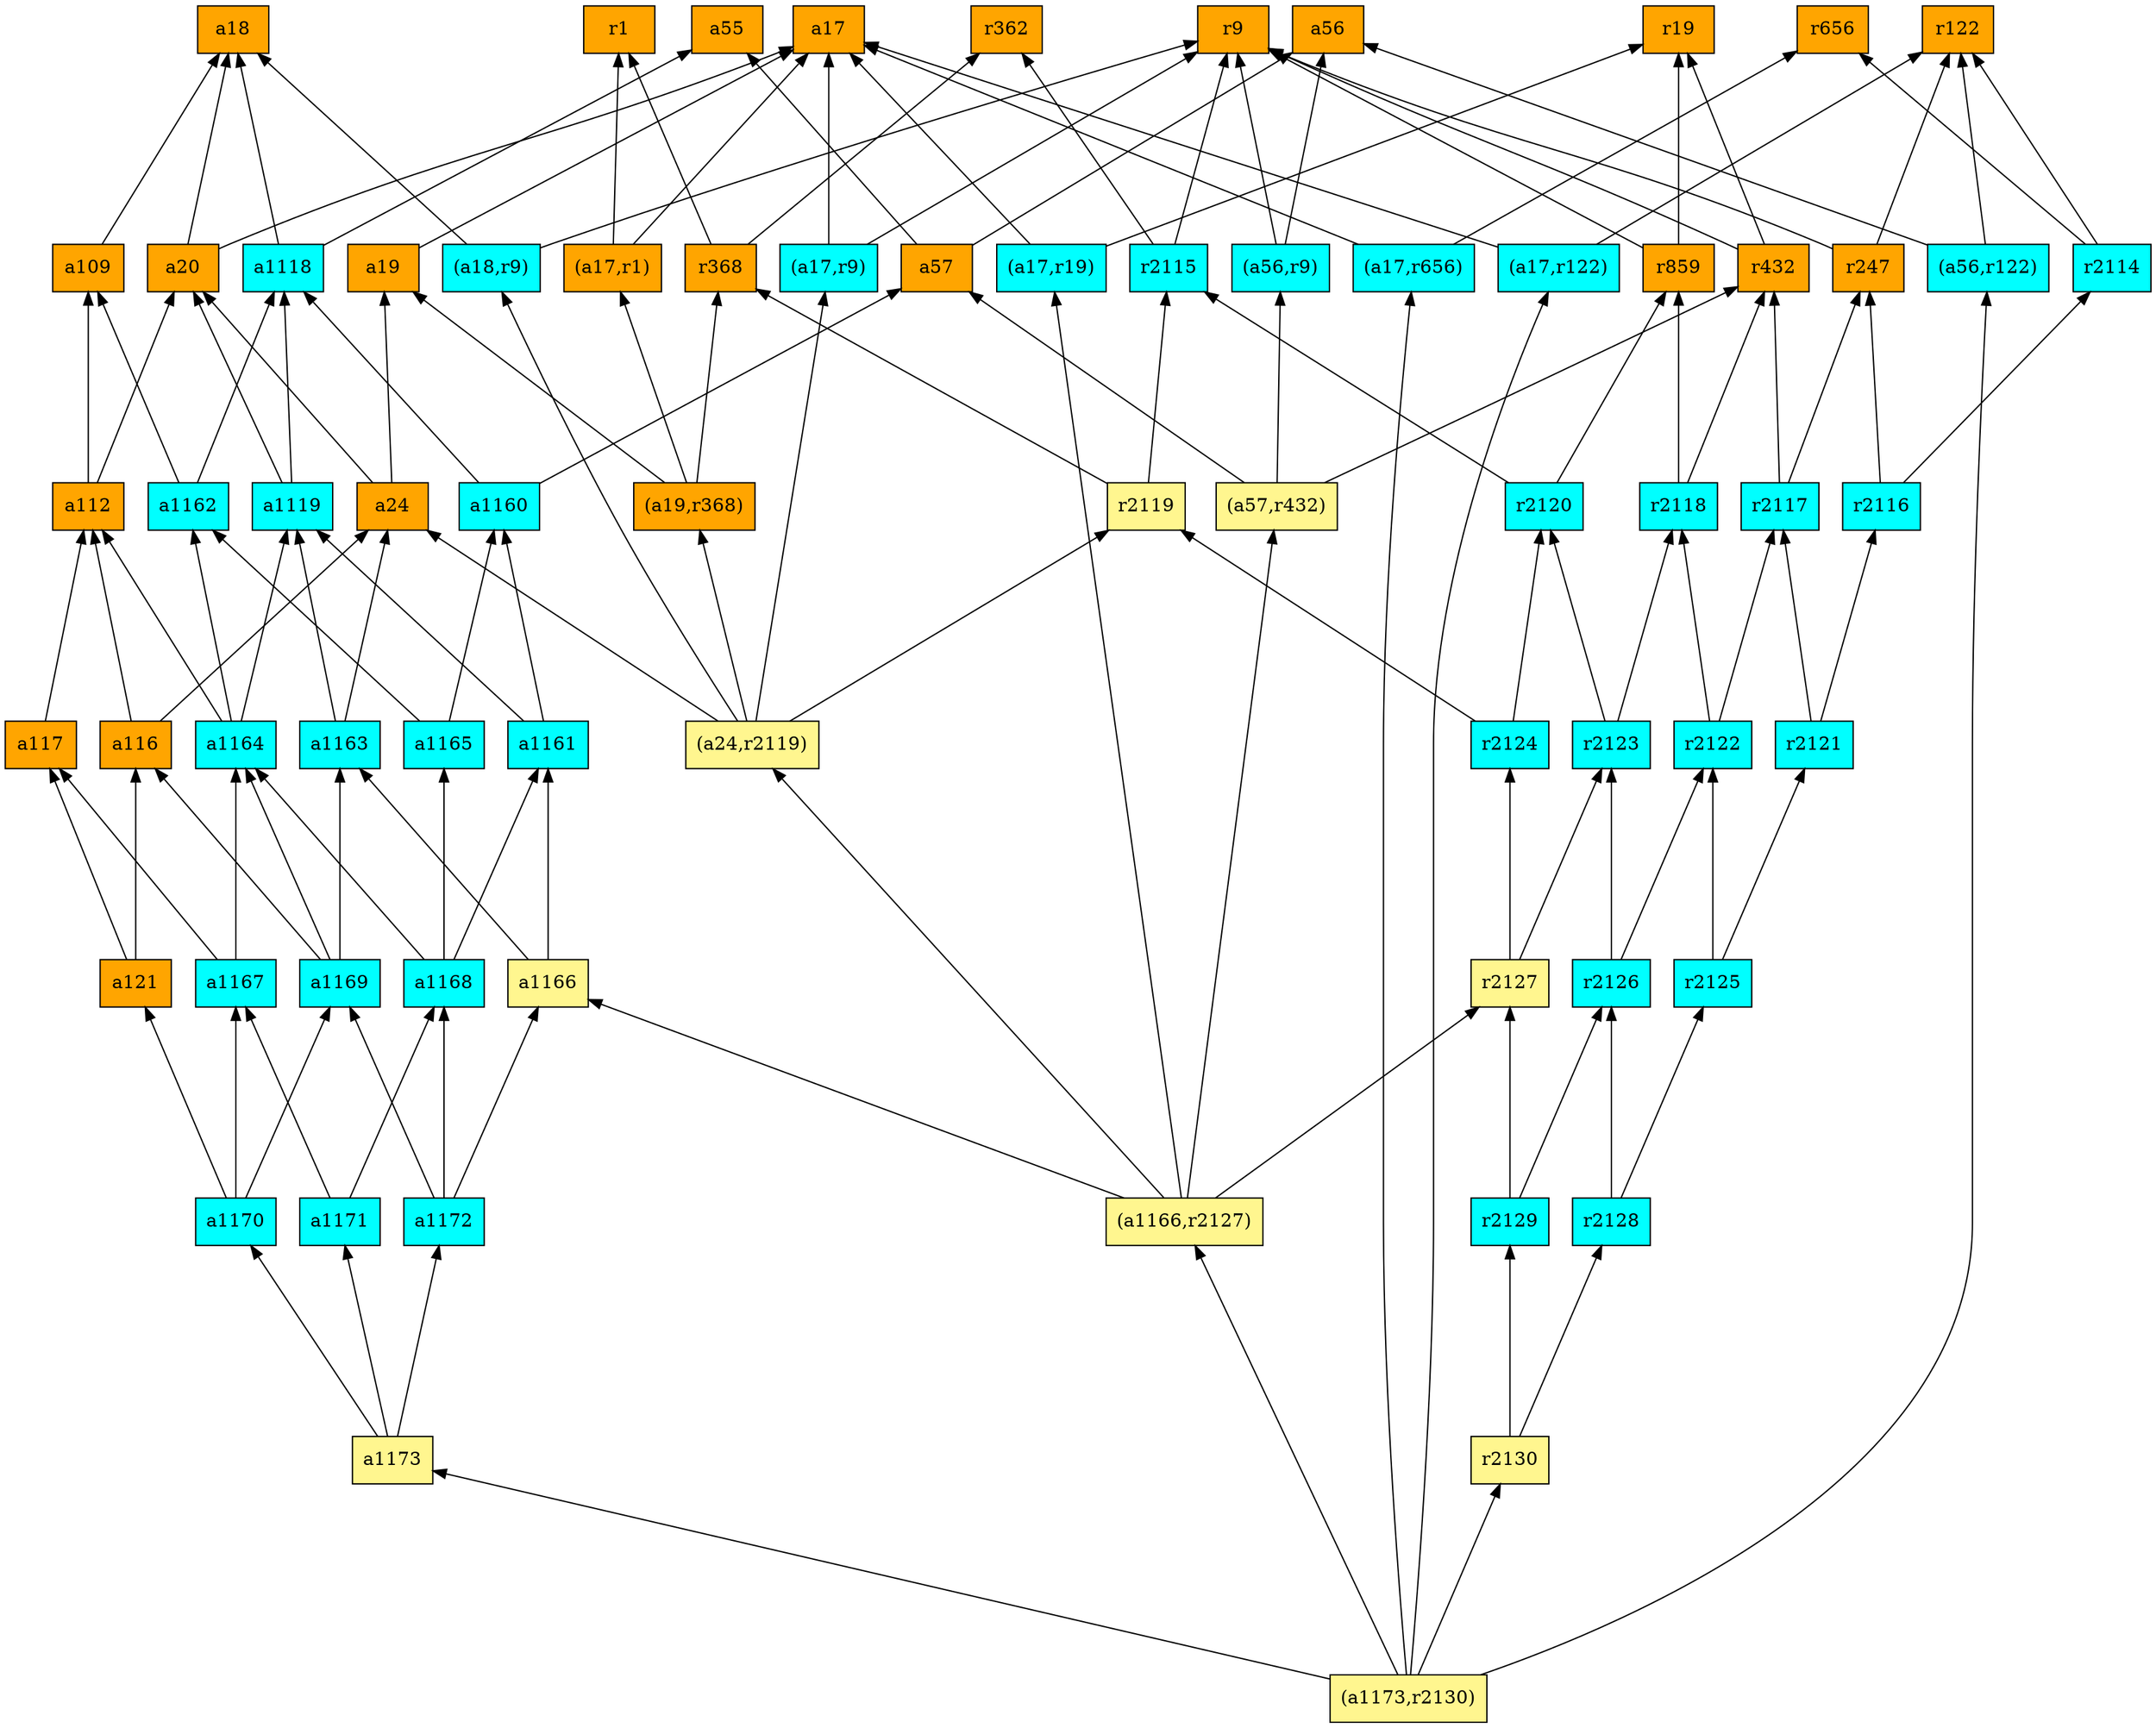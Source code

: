digraph G {
rankdir=BT;ranksep="2.0";
"a1173" [shape=record,fillcolor=khaki1,style=filled,label="{a1173}"];
"a1160" [shape=record,fillcolor=cyan,style=filled,label="{a1160}"];
"r2121" [shape=record,fillcolor=cyan,style=filled,label="{r2121}"];
"a112" [shape=record,fillcolor=orange,style=filled,label="{a112}"];
"a1163" [shape=record,fillcolor=cyan,style=filled,label="{a1163}"];
"a1118" [shape=record,fillcolor=cyan,style=filled,label="{a1118}"];
"r656" [shape=record,fillcolor=orange,style=filled,label="{r656}"];
"a20" [shape=record,fillcolor=orange,style=filled,label="{a20}"];
"a55" [shape=record,fillcolor=orange,style=filled,label="{a55}"];
"r2127" [shape=record,fillcolor=khaki1,style=filled,label="{r2127}"];
"a1162" [shape=record,fillcolor=cyan,style=filled,label="{a1162}"];
"(a56,r9)" [shape=record,fillcolor=cyan,style=filled,label="{(a56,r9)}"];
"r2114" [shape=record,fillcolor=cyan,style=filled,label="{r2114}"];
"r2120" [shape=record,fillcolor=cyan,style=filled,label="{r2120}"];
"a1161" [shape=record,fillcolor=cyan,style=filled,label="{a1161}"];
"a17" [shape=record,fillcolor=orange,style=filled,label="{a17}"];
"r368" [shape=record,fillcolor=orange,style=filled,label="{r368}"];
"r2128" [shape=record,fillcolor=cyan,style=filled,label="{r2128}"];
"r2124" [shape=record,fillcolor=cyan,style=filled,label="{r2124}"];
"a24" [shape=record,fillcolor=orange,style=filled,label="{a24}"];
"(a17,r656)" [shape=record,fillcolor=cyan,style=filled,label="{(a17,r656)}"];
"r2117" [shape=record,fillcolor=cyan,style=filled,label="{r2117}"];
"r362" [shape=record,fillcolor=orange,style=filled,label="{r362}"];
"a1171" [shape=record,fillcolor=cyan,style=filled,label="{a1171}"];
"(a17,r9)" [shape=record,fillcolor=cyan,style=filled,label="{(a17,r9)}"];
"a1164" [shape=record,fillcolor=cyan,style=filled,label="{a1164}"];
"r19" [shape=record,fillcolor=orange,style=filled,label="{r19}"];
"r2126" [shape=record,fillcolor=cyan,style=filled,label="{r2126}"];
"a19" [shape=record,fillcolor=orange,style=filled,label="{a19}"];
"a117" [shape=record,fillcolor=orange,style=filled,label="{a117}"];
"(a18,r9)" [shape=record,fillcolor=cyan,style=filled,label="{(a18,r9)}"];
"r859" [shape=record,fillcolor=orange,style=filled,label="{r859}"];
"r2130" [shape=record,fillcolor=khaki1,style=filled,label="{r2130}"];
"(a56,r122)" [shape=record,fillcolor=cyan,style=filled,label="{(a56,r122)}"];
"(a24,r2119)" [shape=record,fillcolor=khaki1,style=filled,label="{(a24,r2119)}"];
"(a17,r19)" [shape=record,fillcolor=cyan,style=filled,label="{(a17,r19)}"];
"r2123" [shape=record,fillcolor=cyan,style=filled,label="{r2123}"];
"a57" [shape=record,fillcolor=orange,style=filled,label="{a57}"];
"(a57,r432)" [shape=record,fillcolor=khaki1,style=filled,label="{(a57,r432)}"];
"r432" [shape=record,fillcolor=orange,style=filled,label="{r432}"];
"a109" [shape=record,fillcolor=orange,style=filled,label="{a109}"];
"(a19,r368)" [shape=record,fillcolor=orange,style=filled,label="{(a19,r368)}"];
"r9" [shape=record,fillcolor=orange,style=filled,label="{r9}"];
"(a1166,r2127)" [shape=record,fillcolor=khaki1,style=filled,label="{(a1166,r2127)}"];
"a1166" [shape=record,fillcolor=khaki1,style=filled,label="{a1166}"];
"a1165" [shape=record,fillcolor=cyan,style=filled,label="{a1165}"];
"(a17,r1)" [shape=record,fillcolor=orange,style=filled,label="{(a17,r1)}"];
"r122" [shape=record,fillcolor=orange,style=filled,label="{r122}"];
"a1119" [shape=record,fillcolor=cyan,style=filled,label="{a1119}"];
"r2118" [shape=record,fillcolor=cyan,style=filled,label="{r2118}"];
"r2122" [shape=record,fillcolor=cyan,style=filled,label="{r2122}"];
"r2129" [shape=record,fillcolor=cyan,style=filled,label="{r2129}"];
"a116" [shape=record,fillcolor=orange,style=filled,label="{a116}"];
"a1169" [shape=record,fillcolor=cyan,style=filled,label="{a1169}"];
"a1172" [shape=record,fillcolor=cyan,style=filled,label="{a1172}"];
"(a17,r122)" [shape=record,fillcolor=cyan,style=filled,label="{(a17,r122)}"];
"r2116" [shape=record,fillcolor=cyan,style=filled,label="{r2116}"];
"a56" [shape=record,fillcolor=orange,style=filled,label="{a56}"];
"r247" [shape=record,fillcolor=orange,style=filled,label="{r247}"];
"r2115" [shape=record,fillcolor=cyan,style=filled,label="{r2115}"];
"a18" [shape=record,fillcolor=orange,style=filled,label="{a18}"];
"a1170" [shape=record,fillcolor=cyan,style=filled,label="{a1170}"];
"a121" [shape=record,fillcolor=orange,style=filled,label="{a121}"];
"a1167" [shape=record,fillcolor=cyan,style=filled,label="{a1167}"];
"r2125" [shape=record,fillcolor=cyan,style=filled,label="{r2125}"];
"(a1173,r2130)" [shape=record,fillcolor=khaki1,style=filled,label="{(a1173,r2130)}"];
"a1168" [shape=record,fillcolor=cyan,style=filled,label="{a1168}"];
"r1" [shape=record,fillcolor=orange,style=filled,label="{r1}"];
"r2119" [shape=record,fillcolor=khaki1,style=filled,label="{r2119}"];
"a1173" -> "a1172"
"a1173" -> "a1170"
"a1173" -> "a1171"
"a1160" -> "a1118"
"a1160" -> "a57"
"r2121" -> "r2116"
"r2121" -> "r2117"
"a112" -> "a109"
"a112" -> "a20"
"a1163" -> "a1119"
"a1163" -> "a24"
"a1118" -> "a55"
"a1118" -> "a18"
"a20" -> "a18"
"a20" -> "a17"
"r2127" -> "r2123"
"r2127" -> "r2124"
"a1162" -> "a109"
"a1162" -> "a1118"
"(a56,r9)" -> "r9"
"(a56,r9)" -> "a56"
"r2114" -> "r122"
"r2114" -> "r656"
"r2120" -> "r2115"
"r2120" -> "r859"
"a1161" -> "a1119"
"a1161" -> "a1160"
"r368" -> "r362"
"r368" -> "r1"
"r2128" -> "r2125"
"r2128" -> "r2126"
"r2124" -> "r2120"
"r2124" -> "r2119"
"a24" -> "a19"
"a24" -> "a20"
"(a17,r656)" -> "a17"
"(a17,r656)" -> "r656"
"r2117" -> "r247"
"r2117" -> "r432"
"a1171" -> "a1167"
"a1171" -> "a1168"
"(a17,r9)" -> "r9"
"(a17,r9)" -> "a17"
"a1164" -> "a1119"
"a1164" -> "a1162"
"a1164" -> "a112"
"r2126" -> "r2123"
"r2126" -> "r2122"
"a19" -> "a17"
"a117" -> "a112"
"(a18,r9)" -> "r9"
"(a18,r9)" -> "a18"
"r859" -> "r9"
"r859" -> "r19"
"r2130" -> "r2129"
"r2130" -> "r2128"
"(a56,r122)" -> "r122"
"(a56,r122)" -> "a56"
"(a24,r2119)" -> "(a17,r9)"
"(a24,r2119)" -> "(a19,r368)"
"(a24,r2119)" -> "a24"
"(a24,r2119)" -> "(a18,r9)"
"(a24,r2119)" -> "r2119"
"(a17,r19)" -> "r19"
"(a17,r19)" -> "a17"
"r2123" -> "r2118"
"r2123" -> "r2120"
"a57" -> "a56"
"a57" -> "a55"
"(a57,r432)" -> "a57"
"(a57,r432)" -> "(a56,r9)"
"(a57,r432)" -> "r432"
"r432" -> "r9"
"r432" -> "r19"
"a109" -> "a18"
"(a19,r368)" -> "r368"
"(a19,r368)" -> "a19"
"(a19,r368)" -> "(a17,r1)"
"(a1166,r2127)" -> "(a24,r2119)"
"(a1166,r2127)" -> "(a17,r19)"
"(a1166,r2127)" -> "(a57,r432)"
"(a1166,r2127)" -> "r2127"
"(a1166,r2127)" -> "a1166"
"a1166" -> "a1161"
"a1166" -> "a1163"
"a1165" -> "a1162"
"a1165" -> "a1160"
"(a17,r1)" -> "r1"
"(a17,r1)" -> "a17"
"a1119" -> "a1118"
"a1119" -> "a20"
"r2118" -> "r859"
"r2118" -> "r432"
"r2122" -> "r2118"
"r2122" -> "r2117"
"r2129" -> "r2127"
"r2129" -> "r2126"
"a116" -> "a24"
"a116" -> "a112"
"a1169" -> "a1164"
"a1169" -> "a1163"
"a1169" -> "a116"
"a1172" -> "a1166"
"a1172" -> "a1169"
"a1172" -> "a1168"
"(a17,r122)" -> "r122"
"(a17,r122)" -> "a17"
"r2116" -> "r2114"
"r2116" -> "r247"
"r247" -> "r9"
"r247" -> "r122"
"r2115" -> "r9"
"r2115" -> "r362"
"a1170" -> "a1169"
"a1170" -> "a1167"
"a1170" -> "a121"
"a121" -> "a117"
"a121" -> "a116"
"a1167" -> "a117"
"a1167" -> "a1164"
"r2125" -> "r2122"
"r2125" -> "r2121"
"(a1173,r2130)" -> "a1173"
"(a1173,r2130)" -> "(a56,r122)"
"(a1173,r2130)" -> "(a17,r122)"
"(a1173,r2130)" -> "(a17,r656)"
"(a1173,r2130)" -> "(a1166,r2127)"
"(a1173,r2130)" -> "r2130"
"a1168" -> "a1164"
"a1168" -> "a1161"
"a1168" -> "a1165"
"r2119" -> "r2115"
"r2119" -> "r368"
}